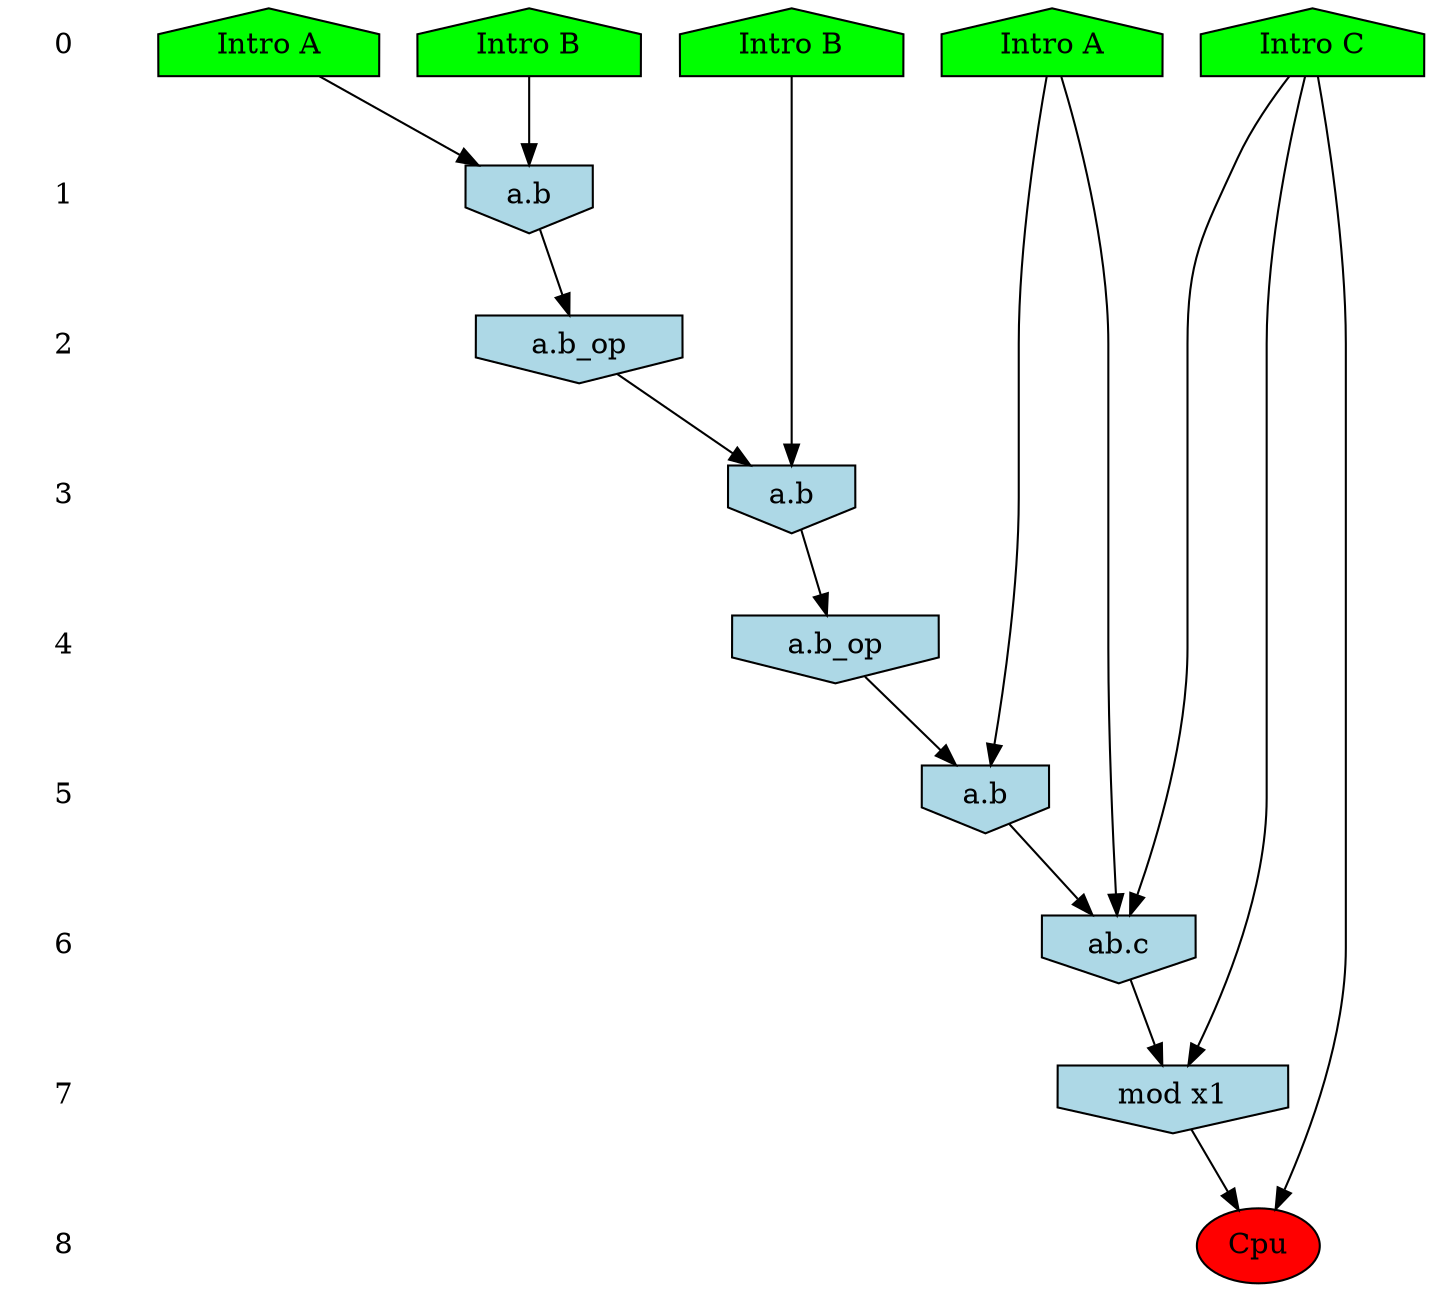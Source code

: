 /* Compression of 5 causal flows obtained in average at 1.492873E+01 t.u */
/* Compressed causal flows were: [1479;1556;2665;3140;3483] */
digraph G{
 ranksep=.5 ; 
{ rank = same ; "0" [shape=plaintext] ; node_1 [label ="Intro A", shape=house, style=filled, fillcolor=green] ;
node_2 [label ="Intro A", shape=house, style=filled, fillcolor=green] ;
node_3 [label ="Intro B", shape=house, style=filled, fillcolor=green] ;
node_4 [label ="Intro B", shape=house, style=filled, fillcolor=green] ;
node_5 [label ="Intro C", shape=house, style=filled, fillcolor=green] ;
}
{ rank = same ; "1" [shape=plaintext] ; node_6 [label="a.b", shape=invhouse, style=filled, fillcolor = lightblue] ;
}
{ rank = same ; "2" [shape=plaintext] ; node_7 [label="a.b_op", shape=invhouse, style=filled, fillcolor = lightblue] ;
}
{ rank = same ; "3" [shape=plaintext] ; node_8 [label="a.b", shape=invhouse, style=filled, fillcolor = lightblue] ;
}
{ rank = same ; "4" [shape=plaintext] ; node_9 [label="a.b_op", shape=invhouse, style=filled, fillcolor = lightblue] ;
}
{ rank = same ; "5" [shape=plaintext] ; node_10 [label="a.b", shape=invhouse, style=filled, fillcolor = lightblue] ;
}
{ rank = same ; "6" [shape=plaintext] ; node_11 [label="ab.c", shape=invhouse, style=filled, fillcolor = lightblue] ;
}
{ rank = same ; "7" [shape=plaintext] ; node_12 [label="mod x1", shape=invhouse, style=filled, fillcolor = lightblue] ;
}
{ rank = same ; "8" [shape=plaintext] ; node_13 [label ="Cpu", style=filled, fillcolor=red] ;
}
"0" -> "1" [style="invis"]; 
"1" -> "2" [style="invis"]; 
"2" -> "3" [style="invis"]; 
"3" -> "4" [style="invis"]; 
"4" -> "5" [style="invis"]; 
"5" -> "6" [style="invis"]; 
"6" -> "7" [style="invis"]; 
"7" -> "8" [style="invis"]; 
node_1 -> node_6
node_3 -> node_6
node_6 -> node_7
node_4 -> node_8
node_7 -> node_8
node_8 -> node_9
node_2 -> node_10
node_9 -> node_10
node_2 -> node_11
node_5 -> node_11
node_10 -> node_11
node_5 -> node_12
node_11 -> node_12
node_5 -> node_13
node_12 -> node_13
}
/*
 Dot generation time: 0.000394
*/